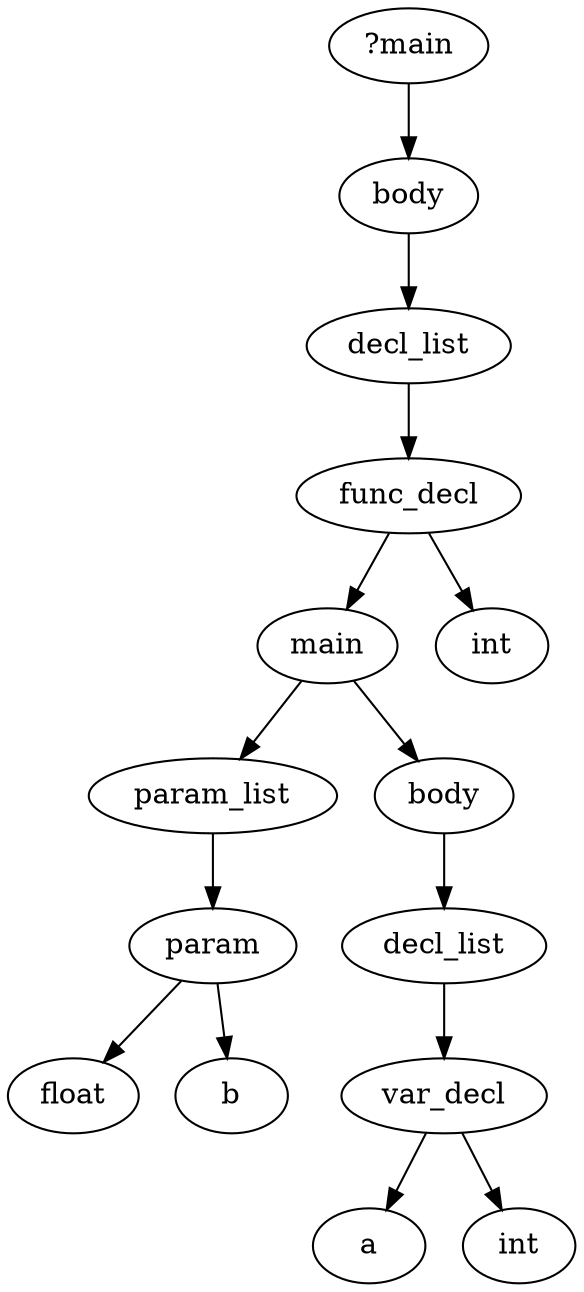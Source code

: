 digraph AST {
	0 [label="?main"]
	1 [label=body]
	2 [label=func_decl]
	3 [label=main]
	4 [label=param]
	5 [label=float]
	6 [label=b]
	4 -> 5
	4 -> 6
	7 [label=param_list]
	7 -> 4
	3 -> 7
	8 [label=body]
	9 [label=var_decl]
	10 [label=a]
	11 [label=int]
	9 -> 10
	9 -> 11
	12 [label=decl_list]
	12 -> 9
	8 -> 12
	3 -> 8
	13 [label=int]
	2 -> 3
	2 -> 13
	14 [label=decl_list]
	14 -> 2
	1 -> 14
	0 -> 1
}
